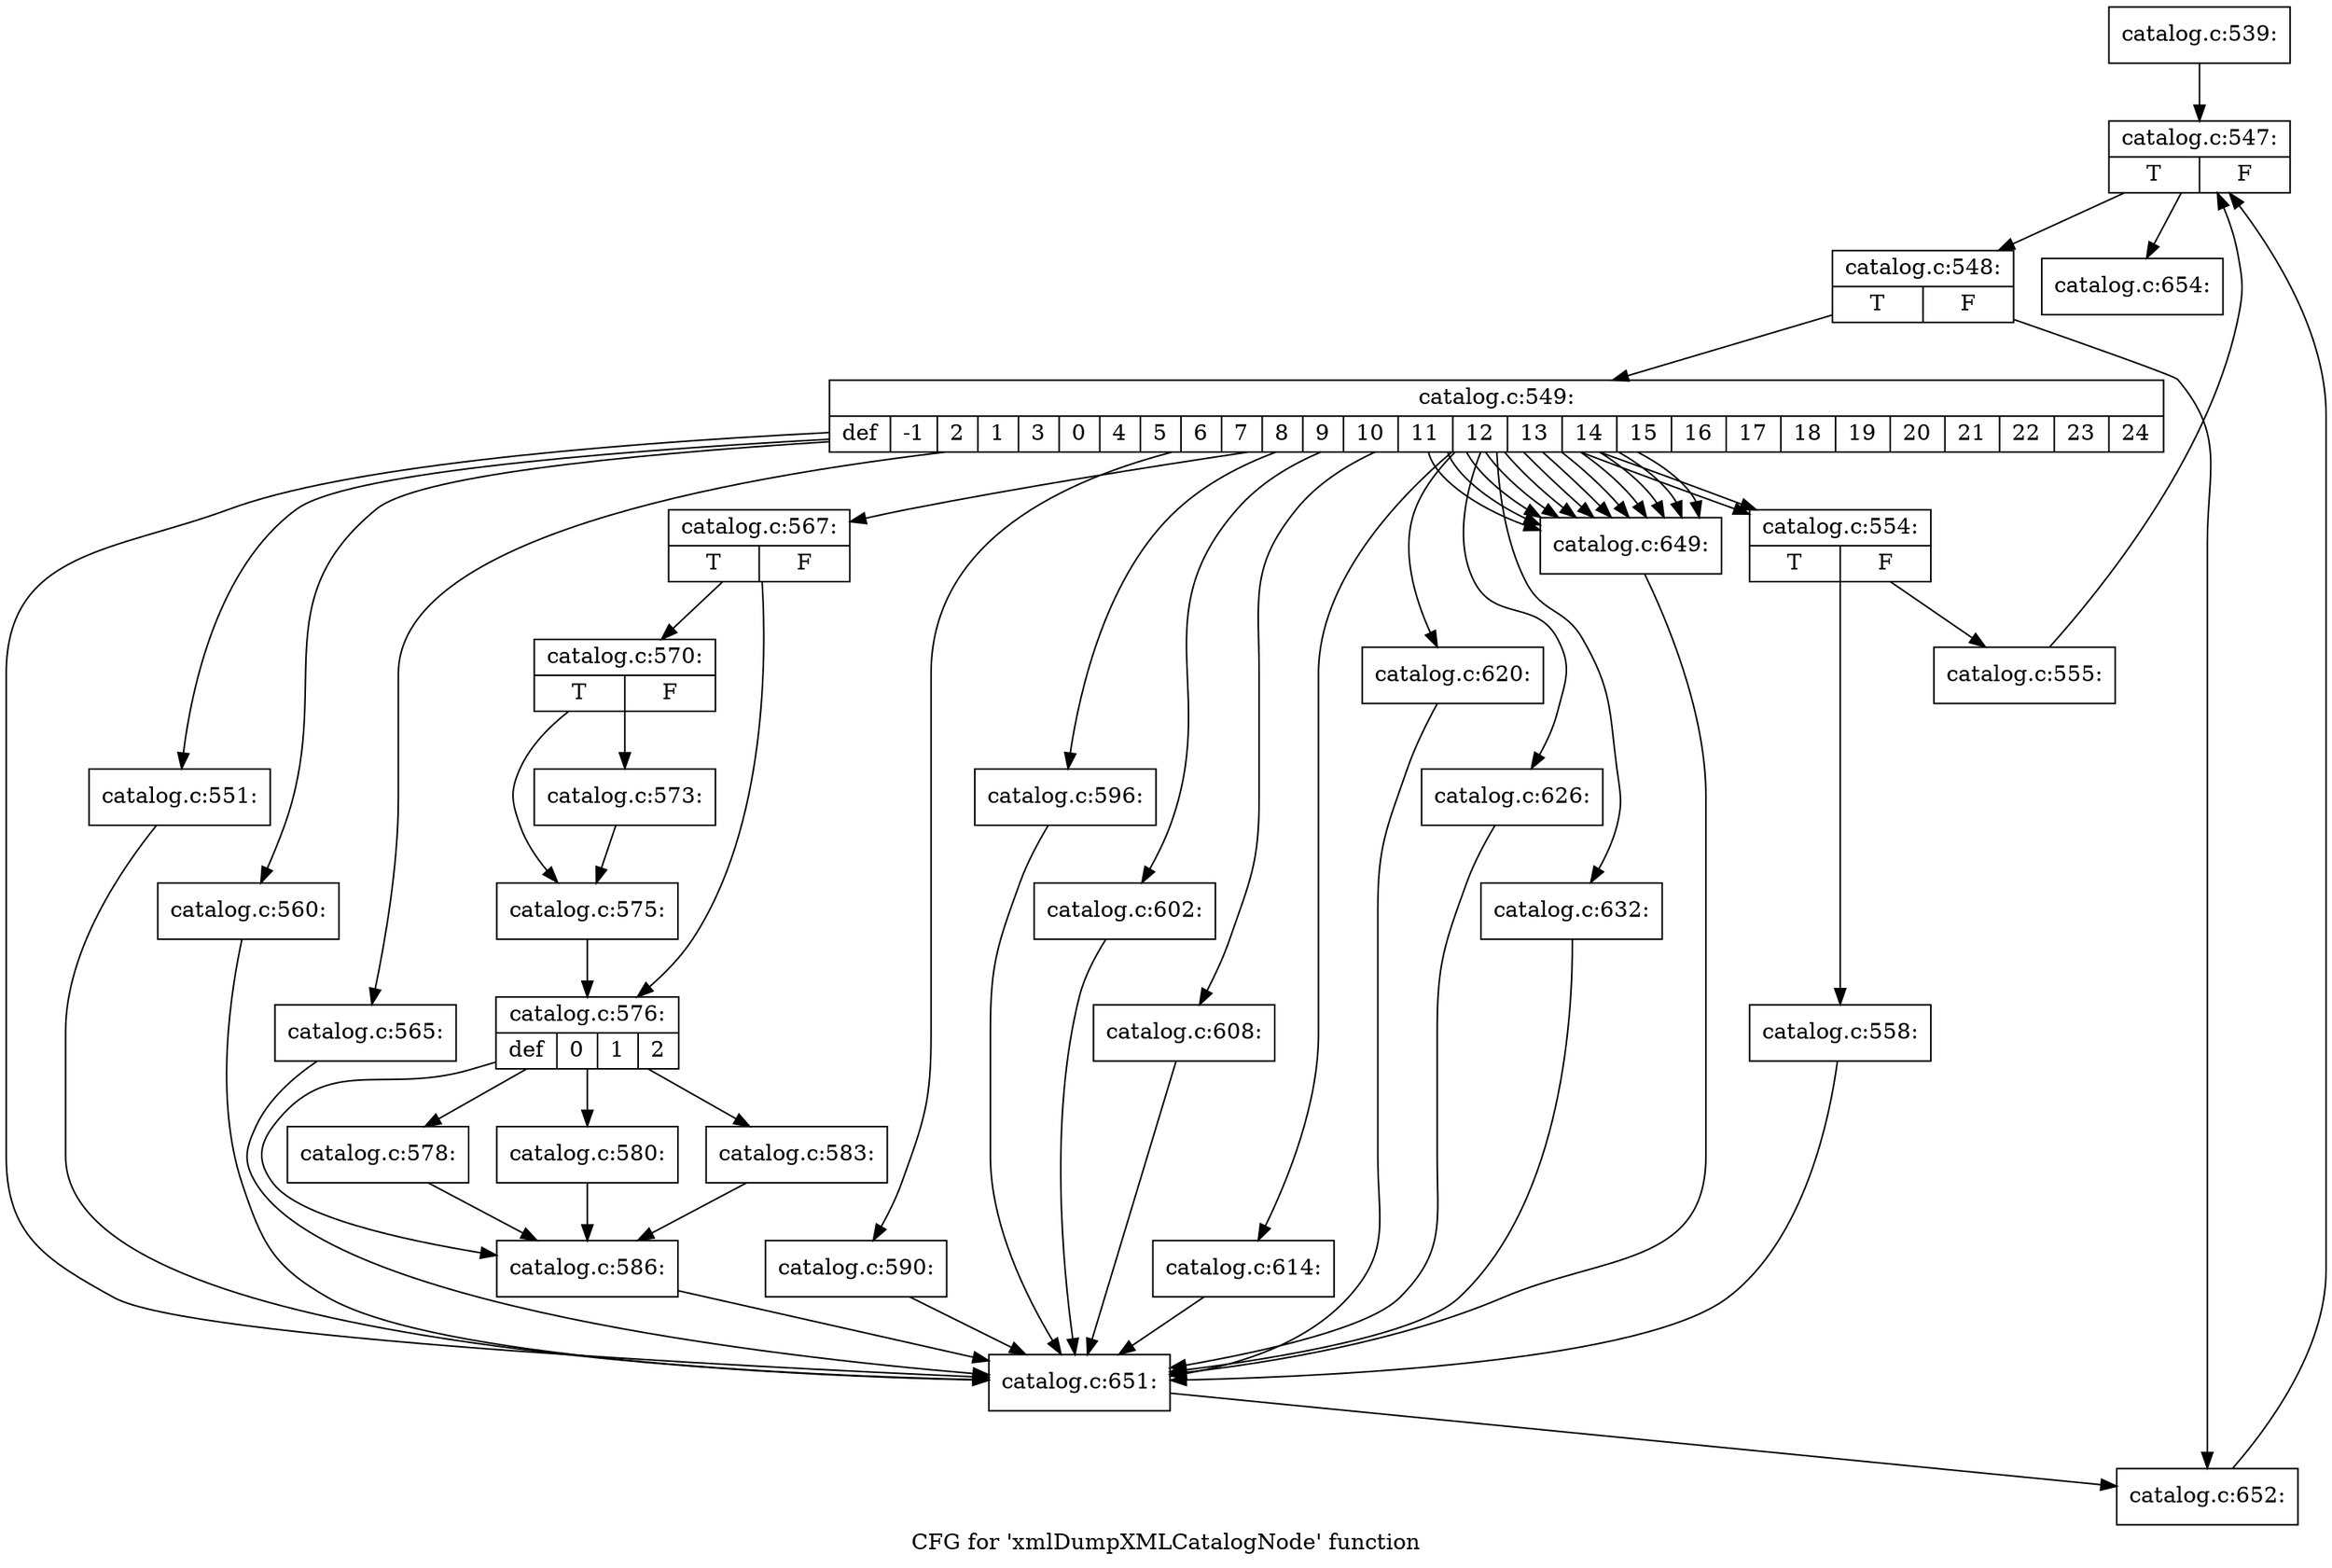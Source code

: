 digraph "CFG for 'xmlDumpXMLCatalogNode' function" {
	label="CFG for 'xmlDumpXMLCatalogNode' function";

	Node0x3aa0920 [shape=record,label="{catalog.c:539:}"];
	Node0x3aa0920 -> Node0x3aa5410;
	Node0x3aa5410 [shape=record,label="{catalog.c:547:|{<s0>T|<s1>F}}"];
	Node0x3aa5410 -> Node0x3aa5820;
	Node0x3aa5410 -> Node0x3aa5650;
	Node0x3aa5820 [shape=record,label="{catalog.c:548:|{<s0>T|<s1>F}}"];
	Node0x3aa5820 -> Node0x3aa59e0;
	Node0x3aa5820 -> Node0x3aa5a30;
	Node0x3aa59e0 [shape=record,label="{catalog.c:549:|{<s0>def|<s1>-1|<s2>2|<s3>1|<s4>3|<s5>0|<s6>4|<s7>5|<s8>6|<s9>7|<s10>8|<s11>9|<s12>10|<s13>11|<s14>12|<s15>13|<s16>14|<s17>15|<s18>16|<s19>17|<s20>18|<s21>19|<s22>20|<s23>21|<s24>22|<s25>23|<s26>24}}"];
	Node0x3aa59e0 -> Node0x3aa5e30;
	Node0x3aa59e0 -> Node0x3aa6320;
	Node0x3aa59e0 -> Node0x3aa6400;
	Node0x3aa59e0 -> Node0x3aa6400;
	Node0x3aa59e0 -> Node0x3aa6cb0;
	Node0x3aa59e0 -> Node0x3aa7ba0;
	Node0x3aa59e0 -> Node0x3aa82e0;
	Node0x3aa59e0 -> Node0x3aaa300;
	Node0x3aa59e0 -> Node0x3aac180;
	Node0x3aa59e0 -> Node0x3aacf20;
	Node0x3aa59e0 -> Node0x3aadcc0;
	Node0x3aa59e0 -> Node0x3aaea60;
	Node0x3aa59e0 -> Node0x3aaf800;
	Node0x3aa59e0 -> Node0x3ab05a0;
	Node0x3aa59e0 -> Node0x3ab1340;
	Node0x3aa59e0 -> Node0x3ab20e0;
	Node0x3aa59e0 -> Node0x3ab20e0;
	Node0x3aa59e0 -> Node0x3ab20e0;
	Node0x3aa59e0 -> Node0x3ab20e0;
	Node0x3aa59e0 -> Node0x3ab20e0;
	Node0x3aa59e0 -> Node0x3ab20e0;
	Node0x3aa59e0 -> Node0x3ab20e0;
	Node0x3aa59e0 -> Node0x3ab20e0;
	Node0x3aa59e0 -> Node0x3ab20e0;
	Node0x3aa59e0 -> Node0x3ab20e0;
	Node0x3aa59e0 -> Node0x3ab20e0;
	Node0x3aa59e0 -> Node0x3ab20e0;
	Node0x3aa6320 [shape=record,label="{catalog.c:551:}"];
	Node0x3aa6320 -> Node0x3aa5e30;
	Node0x3aa6400 [shape=record,label="{catalog.c:554:|{<s0>T|<s1>F}}"];
	Node0x3aa6400 -> Node0x3aa64f0;
	Node0x3aa6400 -> Node0x3aa6540;
	Node0x3aa64f0 [shape=record,label="{catalog.c:555:}"];
	Node0x3aa64f0 -> Node0x3aa5410;
	Node0x3aa6540 [shape=record,label="{catalog.c:558:}"];
	Node0x3aa6540 -> Node0x3aa5e30;
	Node0x3aa6cb0 [shape=record,label="{catalog.c:560:}"];
	Node0x3aa6cb0 -> Node0x3aa5e30;
	Node0x3aa7ba0 [shape=record,label="{catalog.c:565:}"];
	Node0x3aa7ba0 -> Node0x3aa5e30;
	Node0x3aa82e0 [shape=record,label="{catalog.c:567:|{<s0>T|<s1>F}}"];
	Node0x3aa82e0 -> Node0x3aa8910;
	Node0x3aa82e0 -> Node0x3aa8960;
	Node0x3aa8910 [shape=record,label="{catalog.c:570:|{<s0>T|<s1>F}}"];
	Node0x3aa8910 -> Node0x3aa9490;
	Node0x3aa8910 -> Node0x3aa97d0;
	Node0x3aa9490 [shape=record,label="{catalog.c:573:}"];
	Node0x3aa9490 -> Node0x3aa97d0;
	Node0x3aa97d0 [shape=record,label="{catalog.c:575:}"];
	Node0x3aa97d0 -> Node0x3aa8960;
	Node0x3aa8960 [shape=record,label="{catalog.c:576:|{<s0>def|<s1>0|<s2>1|<s3>2}}"];
	Node0x3aa8960 -> Node0x3aa9c70;
	Node0x3aa8960 -> Node0x3aaa5d0;
	Node0x3aa8960 -> Node0x3aaa680;
	Node0x3aa8960 -> Node0x3aaa910;
	Node0x3aaa5d0 [shape=record,label="{catalog.c:578:}"];
	Node0x3aaa5d0 -> Node0x3aa9c70;
	Node0x3aaa680 [shape=record,label="{catalog.c:580:}"];
	Node0x3aaa680 -> Node0x3aa9c70;
	Node0x3aaa910 [shape=record,label="{catalog.c:583:}"];
	Node0x3aaa910 -> Node0x3aa9c70;
	Node0x3aa9c70 [shape=record,label="{catalog.c:586:}"];
	Node0x3aa9c70 -> Node0x3aa5e30;
	Node0x3aaa300 [shape=record,label="{catalog.c:590:}"];
	Node0x3aaa300 -> Node0x3aa5e30;
	Node0x3aac180 [shape=record,label="{catalog.c:596:}"];
	Node0x3aac180 -> Node0x3aa5e30;
	Node0x3aacf20 [shape=record,label="{catalog.c:602:}"];
	Node0x3aacf20 -> Node0x3aa5e30;
	Node0x3aadcc0 [shape=record,label="{catalog.c:608:}"];
	Node0x3aadcc0 -> Node0x3aa5e30;
	Node0x3aaea60 [shape=record,label="{catalog.c:614:}"];
	Node0x3aaea60 -> Node0x3aa5e30;
	Node0x3aaf800 [shape=record,label="{catalog.c:620:}"];
	Node0x3aaf800 -> Node0x3aa5e30;
	Node0x3ab05a0 [shape=record,label="{catalog.c:626:}"];
	Node0x3ab05a0 -> Node0x3aa5e30;
	Node0x3ab1340 [shape=record,label="{catalog.c:632:}"];
	Node0x3ab1340 -> Node0x3aa5e30;
	Node0x3ab20e0 [shape=record,label="{catalog.c:649:}"];
	Node0x3ab20e0 -> Node0x3aa5e30;
	Node0x3aa5e30 [shape=record,label="{catalog.c:651:}"];
	Node0x3aa5e30 -> Node0x3aa5a30;
	Node0x3aa5a30 [shape=record,label="{catalog.c:652:}"];
	Node0x3aa5a30 -> Node0x3aa5410;
	Node0x3aa5650 [shape=record,label="{catalog.c:654:}"];
}
